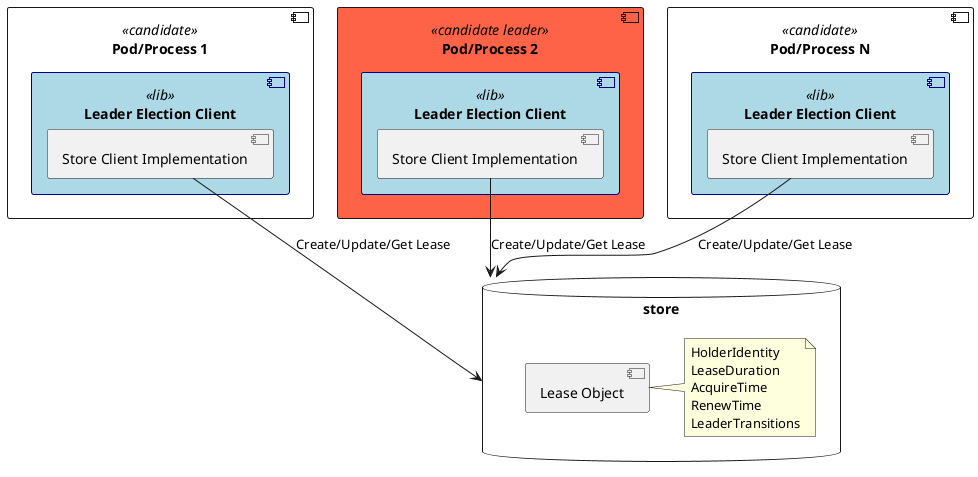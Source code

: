 @startuml

skinparam component {
  BackgroundColor<<lib>> LightBlue
  BorderColor<<lib>> DarkBlue
  BackgroundColor<<candidate leader>> Tomato
}


  component "Pod/Process 1" as Pod1 <<candidate>> {
      component "Leader Election Client" as Lib1 <<lib>> {
          [Store Client Implementation] as Client1
      }
  }

  component "Pod/Process 2" as Pod2 <<candidate leader>> {
      component "Leader Election Client" as Lib2 <<lib>> {
          [Store Client Implementation] as Client2
      }
  }

  component "Pod/Process N" as PodN <<candidate>> {
      component "Leader Election Client" as LibN <<lib>> {
          [Store Client Implementation] as ClientN
      }
  }

  database "store" as store {
      [Lease Object] as Lease
      note right of Lease
        HolderIdentity
        LeaseDuration
        AcquireTime
        RenewTime
        LeaderTransitions
      end note
  }

Client1 -d-> store : Create/Update/Get Lease
Client2 -d-> store : Create/Update/Get Lease
ClientN -d-> store : Create/Update/Get Lease

@enduml
